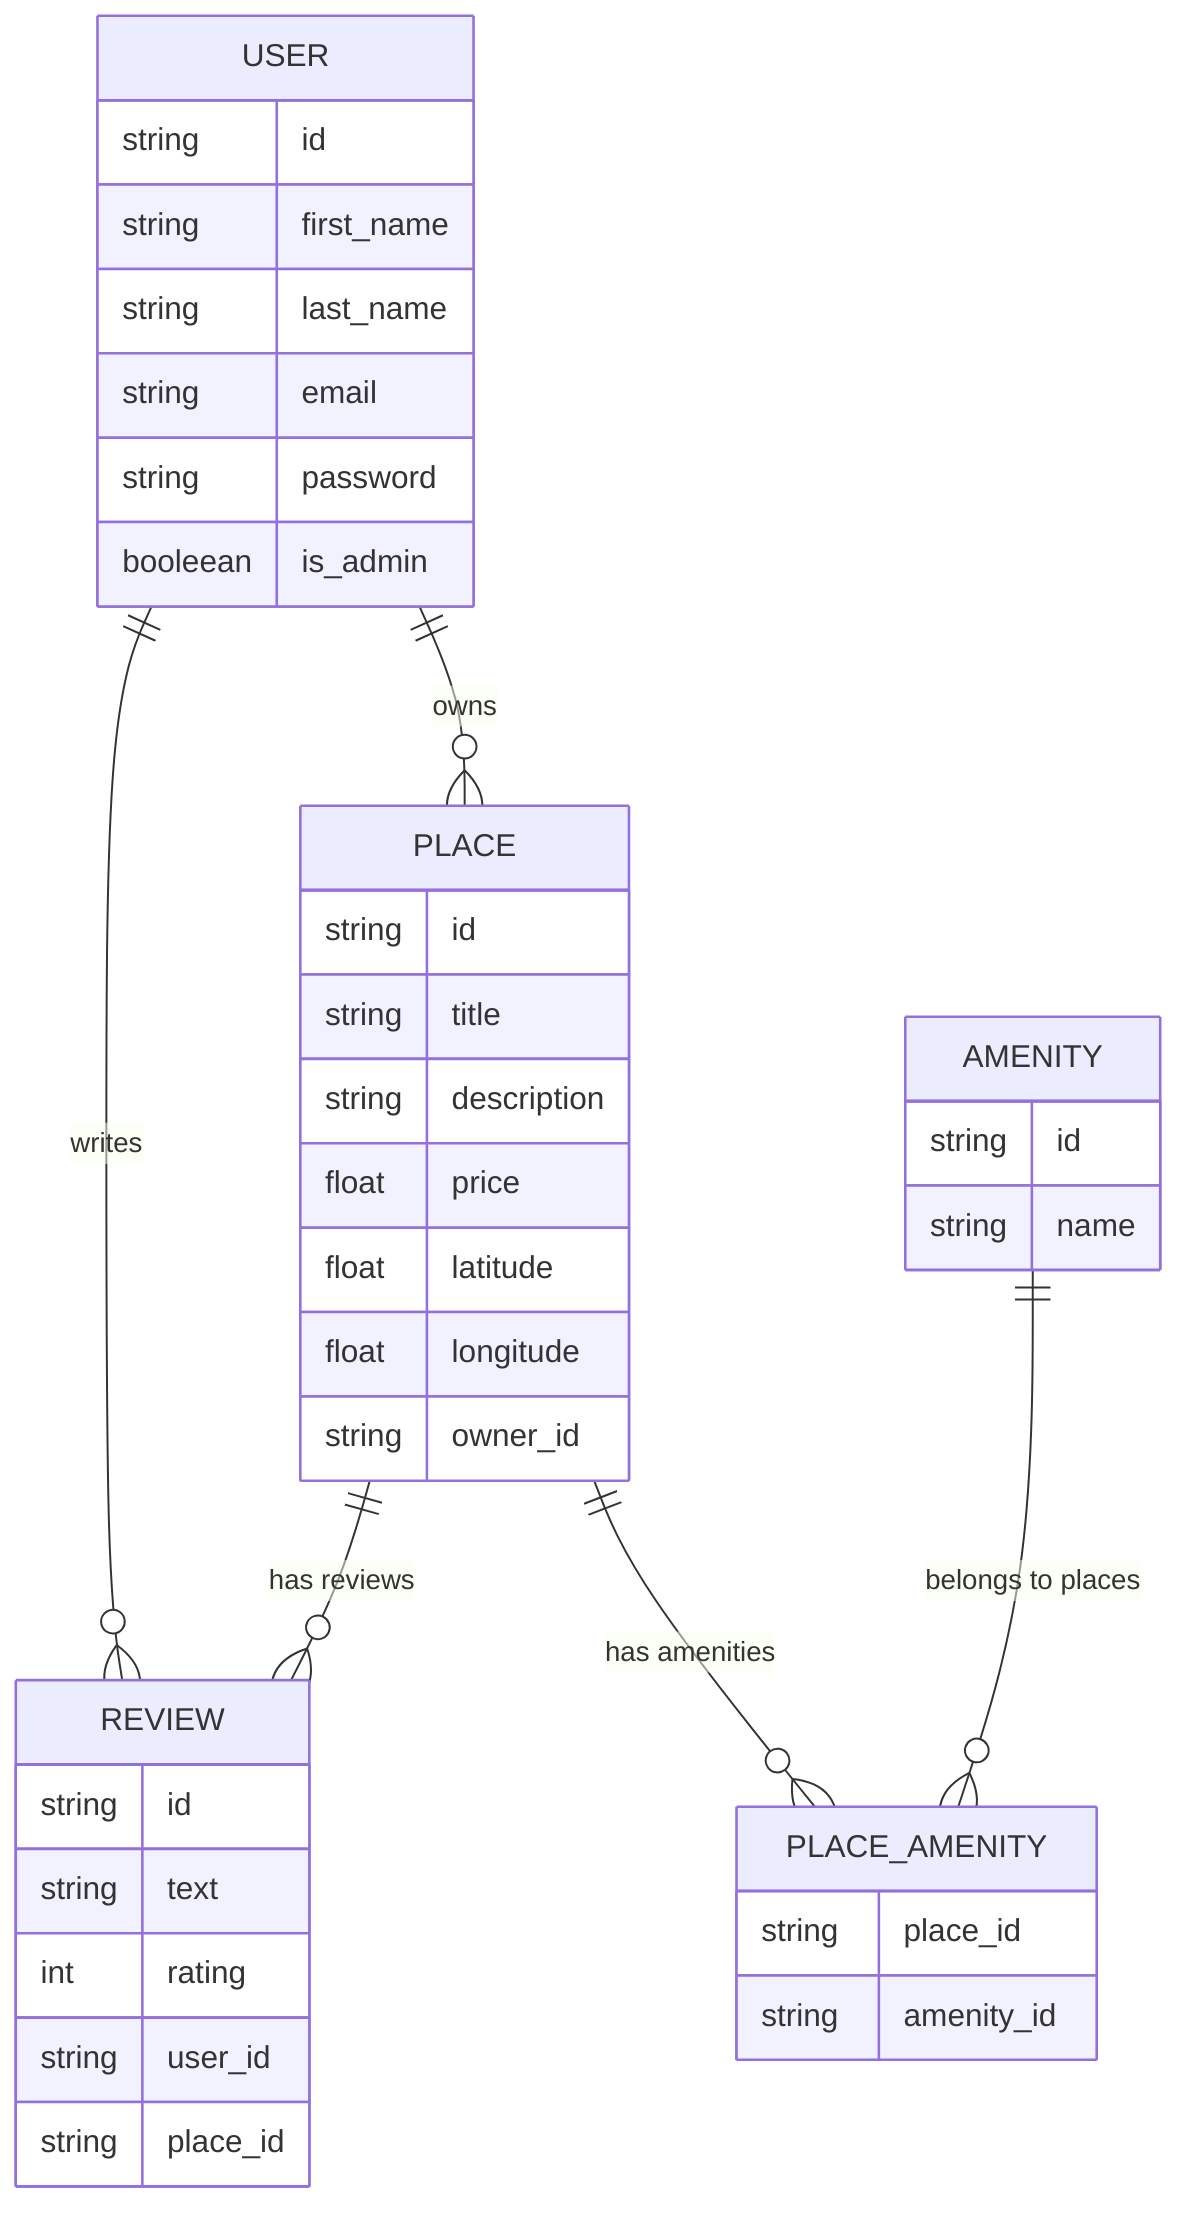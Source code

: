 erDiagram
    USER {
        string id
        string first_name
        string last_name
        string email
        string password
        booleean is_admin
    }
    PLACE {
        string id
        string title
        string description
        float price
        float latitude
        float longitude
        string owner_id
    }

    REVIEW {
        string id
        string text
        int rating
        string user_id
        string place_id
    }

    AMENITY {
        string id
        string name
    }

    PLACE_AMENITY {
        string place_id
        string amenity_id
    }


    %%Relations
    USER ||--o{ PLACE : "owns"
    USER ||--o{ REVIEW : "writes"
    PLACE ||--o{ REVIEW : "has reviews"
    PLACE ||--o{ PLACE_AMENITY : "has amenities"
    AMENITY ||--o{ PLACE_AMENITY : "belongs to places"